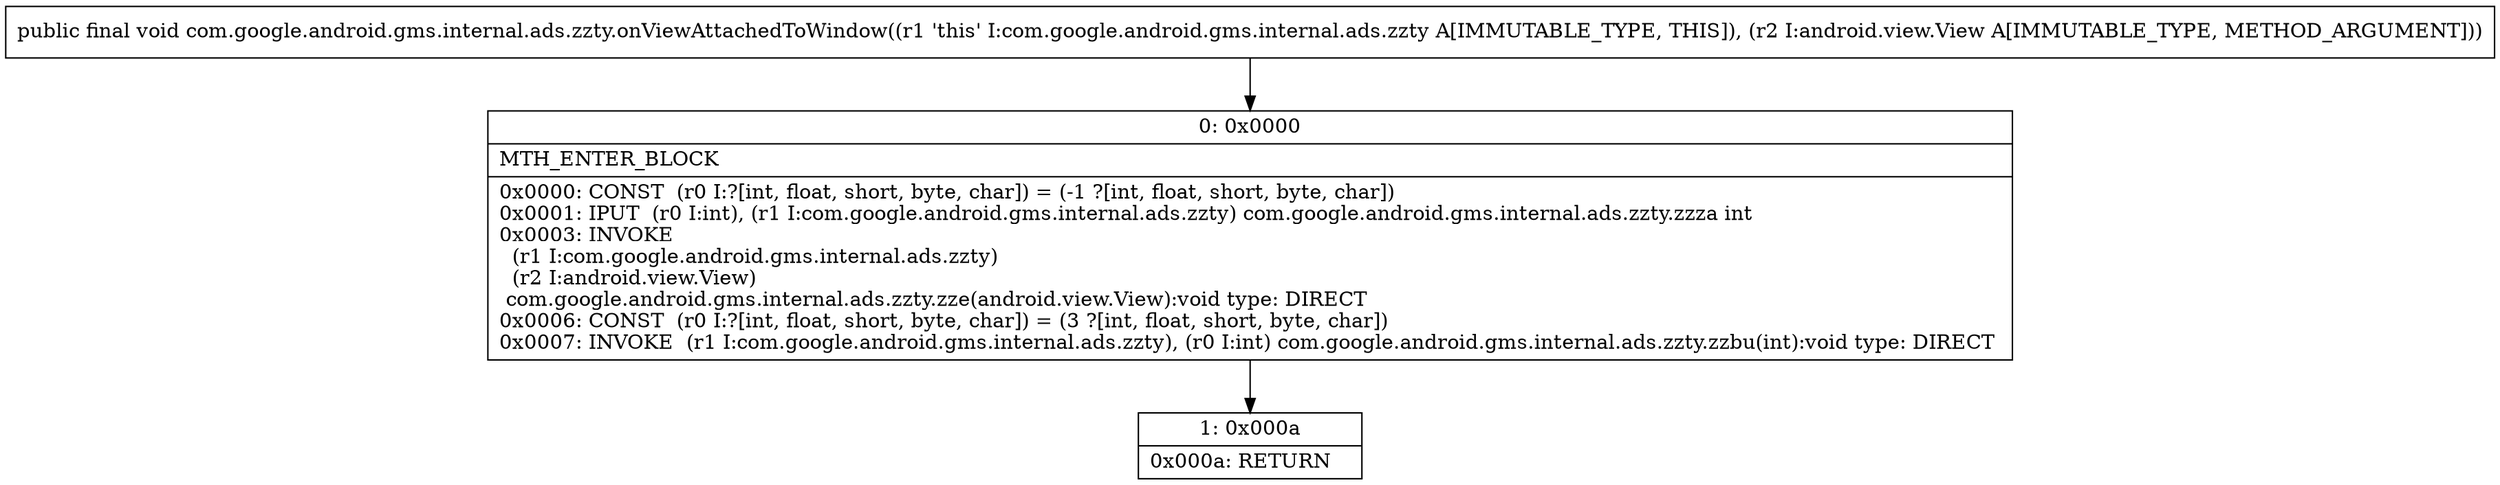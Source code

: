 digraph "CFG forcom.google.android.gms.internal.ads.zzty.onViewAttachedToWindow(Landroid\/view\/View;)V" {
Node_0 [shape=record,label="{0\:\ 0x0000|MTH_ENTER_BLOCK\l|0x0000: CONST  (r0 I:?[int, float, short, byte, char]) = (\-1 ?[int, float, short, byte, char]) \l0x0001: IPUT  (r0 I:int), (r1 I:com.google.android.gms.internal.ads.zzty) com.google.android.gms.internal.ads.zzty.zzza int \l0x0003: INVOKE  \l  (r1 I:com.google.android.gms.internal.ads.zzty)\l  (r2 I:android.view.View)\l com.google.android.gms.internal.ads.zzty.zze(android.view.View):void type: DIRECT \l0x0006: CONST  (r0 I:?[int, float, short, byte, char]) = (3 ?[int, float, short, byte, char]) \l0x0007: INVOKE  (r1 I:com.google.android.gms.internal.ads.zzty), (r0 I:int) com.google.android.gms.internal.ads.zzty.zzbu(int):void type: DIRECT \l}"];
Node_1 [shape=record,label="{1\:\ 0x000a|0x000a: RETURN   \l}"];
MethodNode[shape=record,label="{public final void com.google.android.gms.internal.ads.zzty.onViewAttachedToWindow((r1 'this' I:com.google.android.gms.internal.ads.zzty A[IMMUTABLE_TYPE, THIS]), (r2 I:android.view.View A[IMMUTABLE_TYPE, METHOD_ARGUMENT])) }"];
MethodNode -> Node_0;
Node_0 -> Node_1;
}

